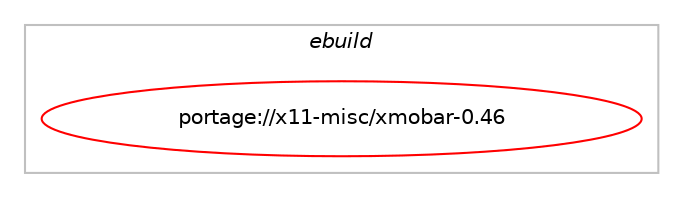 digraph prolog {

# *************
# Graph options
# *************

newrank=true;
concentrate=true;
compound=true;
graph [rankdir=LR,fontname=Helvetica,fontsize=10,ranksep=1.5];#, ranksep=2.5, nodesep=0.2];
edge  [arrowhead=vee];
node  [fontname=Helvetica,fontsize=10];

# **********
# The ebuild
# **********

subgraph cluster_leftcol {
color=gray;
label=<<i>ebuild</i>>;
id [label="portage://x11-misc/xmobar-0.46", color=red, width=4, href="../x11-misc/xmobar-0.46.svg"];
}

# ****************
# The dependencies
# ****************

subgraph cluster_midcol {
color=gray;
label=<<i>dependencies</i>>;
subgraph cluster_compile {
fillcolor="#eeeeee";
style=filled;
label=<<i>compile</i>>;
# *** BEGIN UNKNOWN DEPENDENCY TYPE (TODO) ***
# id -> equal(use_conditional_group(positive,alsa,portage://x11-misc/xmobar-0.46,[package_dependency(portage://x11-misc/xmobar-0.46,install,no,dev-haskell,alsa-core,greaterequal,[0.5,,,0.5],any_same_slot,[use(optenable(profile),none)]),package_dependency(portage://x11-misc/xmobar-0.46,install,no,dev-haskell,alsa-core,smaller,[0.6,,,0.6],any_same_slot,[use(optenable(profile),none)]),package_dependency(portage://x11-misc/xmobar-0.46,install,no,dev-haskell,alsa-mixer,greaterequal,[0.3,,,0.3],any_same_slot,[use(optenable(profile),none)]),package_dependency(portage://x11-misc/xmobar-0.46,install,no,dev-haskell,alsa-mixer,smaller,[0.4,,,0.4],any_same_slot,[use(optenable(profile),none)])]))
# *** END UNKNOWN DEPENDENCY TYPE (TODO) ***

# *** BEGIN UNKNOWN DEPENDENCY TYPE (TODO) ***
# id -> equal(use_conditional_group(positive,datezone,portage://x11-misc/xmobar-0.46,[package_dependency(portage://x11-misc/xmobar-0.46,install,no,dev-haskell,timezone-olson,greaterequal,[0.2,,,0.2],any_same_slot,[use(optenable(profile),none)]),package_dependency(portage://x11-misc/xmobar-0.46,install,no,dev-haskell,timezone-olson,smaller,[0.3,,,0.3],any_same_slot,[use(optenable(profile),none)]),package_dependency(portage://x11-misc/xmobar-0.46,install,no,dev-haskell,timezone-series,greaterequal,[0.1,,,0.1],any_same_slot,[use(optenable(profile),none)]),package_dependency(portage://x11-misc/xmobar-0.46,install,no,dev-haskell,timezone-series,smaller,[0.2,,,0.2],any_same_slot,[use(optenable(profile),none)])]))
# *** END UNKNOWN DEPENDENCY TYPE (TODO) ***

# *** BEGIN UNKNOWN DEPENDENCY TYPE (TODO) ***
# id -> equal(use_conditional_group(positive,dbus,portage://x11-misc/xmobar-0.46,[package_dependency(portage://x11-misc/xmobar-0.46,install,no,dev-haskell,dbus,greaterequal,[1,,,1],any_same_slot,[use(optenable(profile),none)])]))
# *** END UNKNOWN DEPENDENCY TYPE (TODO) ***

# *** BEGIN UNKNOWN DEPENDENCY TYPE (TODO) ***
# id -> equal(use_conditional_group(positive,hscolour,portage://x11-misc/xmobar-0.46,[package_dependency(portage://x11-misc/xmobar-0.46,install,no,dev-haskell,hscolour,none,[,,],[],[])]))
# *** END UNKNOWN DEPENDENCY TYPE (TODO) ***

# *** BEGIN UNKNOWN DEPENDENCY TYPE (TODO) ***
# id -> equal(use_conditional_group(positive,mpd,portage://x11-misc/xmobar-0.46,[package_dependency(portage://x11-misc/xmobar-0.46,install,no,dev-haskell,libmpd,greaterequal,[0.9.2.0,,,0.9.2.0],any_same_slot,[use(optenable(profile),none)])]))
# *** END UNKNOWN DEPENDENCY TYPE (TODO) ***

# *** BEGIN UNKNOWN DEPENDENCY TYPE (TODO) ***
# id -> equal(use_conditional_group(positive,mpris,portage://x11-misc/xmobar-0.46,[package_dependency(portage://x11-misc/xmobar-0.46,install,no,dev-haskell,dbus,greaterequal,[1,,,1],any_same_slot,[use(optenable(profile),none)])]))
# *** END UNKNOWN DEPENDENCY TYPE (TODO) ***

# *** BEGIN UNKNOWN DEPENDENCY TYPE (TODO) ***
# id -> equal(use_conditional_group(positive,test,portage://x11-misc/xmobar-0.46,[package_dependency(portage://x11-misc/xmobar-0.46,install,no,dev-haskell,hspec,greaterequal,[2,,,2],[],[]),package_dependency(portage://x11-misc/xmobar-0.46,install,no,dev-haskell,hspec,smaller,[3,,,3],[],[]),package_dependency(portage://x11-misc/xmobar-0.46,install,no,dev-haskell,temporary,none,[,,],[],[])]))
# *** END UNKNOWN DEPENDENCY TYPE (TODO) ***

# *** BEGIN UNKNOWN DEPENDENCY TYPE (TODO) ***
# id -> equal(use_conditional_group(positive,uvmeter,portage://x11-misc/xmobar-0.46,[package_dependency(portage://x11-misc/xmobar-0.46,install,no,dev-haskell,http-conduit,none,[,,],any_same_slot,[use(optenable(profile),none)]),package_dependency(portage://x11-misc/xmobar-0.46,install,no,dev-haskell,http-types,none,[,,],any_same_slot,[use(optenable(profile),none)])]))
# *** END UNKNOWN DEPENDENCY TYPE (TODO) ***

# *** BEGIN UNKNOWN DEPENDENCY TYPE (TODO) ***
# id -> equal(use_conditional_group(positive,weather,portage://x11-misc/xmobar-0.46,[package_dependency(portage://x11-misc/xmobar-0.46,install,no,dev-haskell,http-client-tls,none,[,,],any_same_slot,[use(optenable(profile),none)]),package_dependency(portage://x11-misc/xmobar-0.46,install,no,dev-haskell,http-conduit,none,[,,],any_same_slot,[use(optenable(profile),none)]),package_dependency(portage://x11-misc/xmobar-0.46,install,no,dev-haskell,http-types,none,[,,],any_same_slot,[use(optenable(profile),none)])]))
# *** END UNKNOWN DEPENDENCY TYPE (TODO) ***

# *** BEGIN UNKNOWN DEPENDENCY TYPE (TODO) ***
# id -> equal(use_conditional_group(positive,wifi,portage://x11-misc/xmobar-0.46,[package_dependency(portage://x11-misc/xmobar-0.46,install,no,dev-haskell,cereal,greaterequal,[0.5.8.1,,,0.5.8.1],any_same_slot,[use(optenable(profile),none)]),package_dependency(portage://x11-misc/xmobar-0.46,install,no,dev-haskell,netlink,greaterequal,[1.1.1.0,,,1.1.1.0],any_same_slot,[use(optenable(profile),none)])]))
# *** END UNKNOWN DEPENDENCY TYPE (TODO) ***

# *** BEGIN UNKNOWN DEPENDENCY TYPE (TODO) ***
# id -> equal(use_conditional_group(positive,xpm,portage://x11-misc/xmobar-0.46,[package_dependency(portage://x11-misc/xmobar-0.46,install,no,x11-libs,libXpm,none,[,,],[],[])]))
# *** END UNKNOWN DEPENDENCY TYPE (TODO) ***

# *** BEGIN UNKNOWN DEPENDENCY TYPE (TODO) ***
# id -> equal(use_conditional_group(positive,xrender,portage://x11-misc/xmobar-0.46,[package_dependency(portage://x11-misc/xmobar-0.46,install,no,dev-haskell,x11-xft,greaterequal,[0.2,,,0.2],any_same_slot,[use(optenable(profile),none)])]))
# *** END UNKNOWN DEPENDENCY TYPE (TODO) ***

# *** BEGIN UNKNOWN DEPENDENCY TYPE (TODO) ***
# id -> equal(package_dependency(portage://x11-misc/xmobar-0.46,install,no,dev-haskell,aeson,greaterequal,[1.4.7.1,,,1.4.7.1],any_same_slot,[use(optenable(profile),none)]))
# *** END UNKNOWN DEPENDENCY TYPE (TODO) ***

# *** BEGIN UNKNOWN DEPENDENCY TYPE (TODO) ***
# id -> equal(package_dependency(portage://x11-misc/xmobar-0.46,install,no,dev-haskell,async,none,[,,],any_same_slot,[use(optenable(profile),none)]))
# *** END UNKNOWN DEPENDENCY TYPE (TODO) ***

# *** BEGIN UNKNOWN DEPENDENCY TYPE (TODO) ***
# id -> equal(package_dependency(portage://x11-misc/xmobar-0.46,install,no,dev-haskell,cabal,greaterequal,[2.2.0.1,,,2.2.0.1],[],[]))
# *** END UNKNOWN DEPENDENCY TYPE (TODO) ***

# *** BEGIN UNKNOWN DEPENDENCY TYPE (TODO) ***
# id -> equal(package_dependency(portage://x11-misc/xmobar-0.46,install,no,dev-haskell,cairo,greaterequal,[0.13,,,0.13],any_same_slot,[use(optenable(profile),none)]))
# *** END UNKNOWN DEPENDENCY TYPE (TODO) ***

# *** BEGIN UNKNOWN DEPENDENCY TYPE (TODO) ***
# id -> equal(package_dependency(portage://x11-misc/xmobar-0.46,install,no,dev-haskell,colour,greaterequal,[2.3.6,,,2.3.6],any_same_slot,[use(optenable(profile),none)]))
# *** END UNKNOWN DEPENDENCY TYPE (TODO) ***

# *** BEGIN UNKNOWN DEPENDENCY TYPE (TODO) ***
# id -> equal(package_dependency(portage://x11-misc/xmobar-0.46,install,no,dev-haskell,extensible-exceptions,greaterequal,[0.1,,,0.1],any_same_slot,[use(optenable(profile),none)]))
# *** END UNKNOWN DEPENDENCY TYPE (TODO) ***

# *** BEGIN UNKNOWN DEPENDENCY TYPE (TODO) ***
# id -> equal(package_dependency(portage://x11-misc/xmobar-0.46,install,no,dev-haskell,extensible-exceptions,smaller,[0.2,,,0.2],any_same_slot,[use(optenable(profile),none)]))
# *** END UNKNOWN DEPENDENCY TYPE (TODO) ***

# *** BEGIN UNKNOWN DEPENDENCY TYPE (TODO) ***
# id -> equal(package_dependency(portage://x11-misc/xmobar-0.46,install,no,dev-haskell,hinotify,greaterequal,[0.3,,,0.3],any_same_slot,[use(optenable(profile),none)]))
# *** END UNKNOWN DEPENDENCY TYPE (TODO) ***

# *** BEGIN UNKNOWN DEPENDENCY TYPE (TODO) ***
# id -> equal(package_dependency(portage://x11-misc/xmobar-0.46,install,no,dev-haskell,hinotify,smaller,[0.5,,,0.5],any_same_slot,[use(optenable(profile),none)]))
# *** END UNKNOWN DEPENDENCY TYPE (TODO) ***

# *** BEGIN UNKNOWN DEPENDENCY TYPE (TODO) ***
# id -> equal(package_dependency(portage://x11-misc/xmobar-0.46,install,no,dev-haskell,old-locale,none,[,,],any_same_slot,[use(optenable(profile),none)]))
# *** END UNKNOWN DEPENDENCY TYPE (TODO) ***

# *** BEGIN UNKNOWN DEPENDENCY TYPE (TODO) ***
# id -> equal(package_dependency(portage://x11-misc/xmobar-0.46,install,no,dev-haskell,pango,greaterequal,[0.13,,,0.13],any_same_slot,[use(optenable(profile),none)]))
# *** END UNKNOWN DEPENDENCY TYPE (TODO) ***

# *** BEGIN UNKNOWN DEPENDENCY TYPE (TODO) ***
# id -> equal(package_dependency(portage://x11-misc/xmobar-0.46,install,no,dev-haskell,parsec-numbers,greaterequal,[0.1.0,,,0.1.0],any_same_slot,[use(optenable(profile),none)]))
# *** END UNKNOWN DEPENDENCY TYPE (TODO) ***

# *** BEGIN UNKNOWN DEPENDENCY TYPE (TODO) ***
# id -> equal(package_dependency(portage://x11-misc/xmobar-0.46,install,no,dev-haskell,regex-compat,none,[,,],any_same_slot,[use(optenable(profile),none)]))
# *** END UNKNOWN DEPENDENCY TYPE (TODO) ***

# *** BEGIN UNKNOWN DEPENDENCY TYPE (TODO) ***
# id -> equal(package_dependency(portage://x11-misc/xmobar-0.46,install,no,dev-haskell,stm,greaterequal,[2.3,,,2.3],any_same_slot,[use(optenable(profile),none)]))
# *** END UNKNOWN DEPENDENCY TYPE (TODO) ***

# *** BEGIN UNKNOWN DEPENDENCY TYPE (TODO) ***
# id -> equal(package_dependency(portage://x11-misc/xmobar-0.46,install,no,dev-haskell,stm,smaller,[2.6,,,2.6],any_same_slot,[use(optenable(profile),none)]))
# *** END UNKNOWN DEPENDENCY TYPE (TODO) ***

# *** BEGIN UNKNOWN DEPENDENCY TYPE (TODO) ***
# id -> equal(package_dependency(portage://x11-misc/xmobar-0.46,install,no,dev-haskell,utf8-string,greaterequal,[0.3,,,0.3],any_same_slot,[use(optenable(profile),none)]))
# *** END UNKNOWN DEPENDENCY TYPE (TODO) ***

# *** BEGIN UNKNOWN DEPENDENCY TYPE (TODO) ***
# id -> equal(package_dependency(portage://x11-misc/xmobar-0.46,install,no,dev-haskell,utf8-string,smaller,[1.1,,,1.1],any_same_slot,[use(optenable(profile),none)]))
# *** END UNKNOWN DEPENDENCY TYPE (TODO) ***

# *** BEGIN UNKNOWN DEPENDENCY TYPE (TODO) ***
# id -> equal(package_dependency(portage://x11-misc/xmobar-0.46,install,no,dev-haskell,x11,greaterequal,[1.6.1,,,1.6.1],any_same_slot,[use(optenable(profile),none)]))
# *** END UNKNOWN DEPENDENCY TYPE (TODO) ***

# *** BEGIN UNKNOWN DEPENDENCY TYPE (TODO) ***
# id -> equal(package_dependency(portage://x11-misc/xmobar-0.46,install,no,dev-lang,ghc,greaterequal,[8.4.3,,,8.4.3],any_same_slot,[]))
# *** END UNKNOWN DEPENDENCY TYPE (TODO) ***

# *** BEGIN UNKNOWN DEPENDENCY TYPE (TODO) ***
# id -> equal(package_dependency(portage://x11-misc/xmobar-0.46,install,no,x11-libs,libXrandr,none,[,,],[],[]))
# *** END UNKNOWN DEPENDENCY TYPE (TODO) ***

# *** BEGIN UNKNOWN DEPENDENCY TYPE (TODO) ***
# id -> equal(package_dependency(portage://x11-misc/xmobar-0.46,install,no,x11-libs,libXrender,none,[,,],[],[]))
# *** END UNKNOWN DEPENDENCY TYPE (TODO) ***

}
subgraph cluster_compileandrun {
fillcolor="#eeeeee";
style=filled;
label=<<i>compile and run</i>>;
}
subgraph cluster_run {
fillcolor="#eeeeee";
style=filled;
label=<<i>run</i>>;
# *** BEGIN UNKNOWN DEPENDENCY TYPE (TODO) ***
# id -> equal(use_conditional_group(positive,alsa,portage://x11-misc/xmobar-0.46,[package_dependency(portage://x11-misc/xmobar-0.46,run,no,dev-haskell,alsa-core,greaterequal,[0.5,,,0.5],any_same_slot,[use(optenable(profile),none)]),package_dependency(portage://x11-misc/xmobar-0.46,run,no,dev-haskell,alsa-core,smaller,[0.6,,,0.6],any_same_slot,[use(optenable(profile),none)]),package_dependency(portage://x11-misc/xmobar-0.46,run,no,dev-haskell,alsa-mixer,greaterequal,[0.3,,,0.3],any_same_slot,[use(optenable(profile),none)]),package_dependency(portage://x11-misc/xmobar-0.46,run,no,dev-haskell,alsa-mixer,smaller,[0.4,,,0.4],any_same_slot,[use(optenable(profile),none)])]))
# *** END UNKNOWN DEPENDENCY TYPE (TODO) ***

# *** BEGIN UNKNOWN DEPENDENCY TYPE (TODO) ***
# id -> equal(use_conditional_group(positive,datezone,portage://x11-misc/xmobar-0.46,[package_dependency(portage://x11-misc/xmobar-0.46,run,no,dev-haskell,timezone-olson,greaterequal,[0.2,,,0.2],any_same_slot,[use(optenable(profile),none)]),package_dependency(portage://x11-misc/xmobar-0.46,run,no,dev-haskell,timezone-olson,smaller,[0.3,,,0.3],any_same_slot,[use(optenable(profile),none)]),package_dependency(portage://x11-misc/xmobar-0.46,run,no,dev-haskell,timezone-series,greaterequal,[0.1,,,0.1],any_same_slot,[use(optenable(profile),none)]),package_dependency(portage://x11-misc/xmobar-0.46,run,no,dev-haskell,timezone-series,smaller,[0.2,,,0.2],any_same_slot,[use(optenable(profile),none)])]))
# *** END UNKNOWN DEPENDENCY TYPE (TODO) ***

# *** BEGIN UNKNOWN DEPENDENCY TYPE (TODO) ***
# id -> equal(use_conditional_group(positive,dbus,portage://x11-misc/xmobar-0.46,[package_dependency(portage://x11-misc/xmobar-0.46,run,no,dev-haskell,dbus,greaterequal,[1,,,1],any_same_slot,[use(optenable(profile),none)])]))
# *** END UNKNOWN DEPENDENCY TYPE (TODO) ***

# *** BEGIN UNKNOWN DEPENDENCY TYPE (TODO) ***
# id -> equal(use_conditional_group(positive,mpd,portage://x11-misc/xmobar-0.46,[package_dependency(portage://x11-misc/xmobar-0.46,run,no,dev-haskell,libmpd,greaterequal,[0.9.2.0,,,0.9.2.0],any_same_slot,[use(optenable(profile),none)])]))
# *** END UNKNOWN DEPENDENCY TYPE (TODO) ***

# *** BEGIN UNKNOWN DEPENDENCY TYPE (TODO) ***
# id -> equal(use_conditional_group(positive,mpris,portage://x11-misc/xmobar-0.46,[package_dependency(portage://x11-misc/xmobar-0.46,run,no,dev-haskell,dbus,greaterequal,[1,,,1],any_same_slot,[use(optenable(profile),none)])]))
# *** END UNKNOWN DEPENDENCY TYPE (TODO) ***

# *** BEGIN UNKNOWN DEPENDENCY TYPE (TODO) ***
# id -> equal(use_conditional_group(positive,uvmeter,portage://x11-misc/xmobar-0.46,[package_dependency(portage://x11-misc/xmobar-0.46,run,no,dev-haskell,http-conduit,none,[,,],any_same_slot,[use(optenable(profile),none)]),package_dependency(portage://x11-misc/xmobar-0.46,run,no,dev-haskell,http-types,none,[,,],any_same_slot,[use(optenable(profile),none)])]))
# *** END UNKNOWN DEPENDENCY TYPE (TODO) ***

# *** BEGIN UNKNOWN DEPENDENCY TYPE (TODO) ***
# id -> equal(use_conditional_group(positive,weather,portage://x11-misc/xmobar-0.46,[package_dependency(portage://x11-misc/xmobar-0.46,run,no,dev-haskell,http-client-tls,none,[,,],any_same_slot,[use(optenable(profile),none)]),package_dependency(portage://x11-misc/xmobar-0.46,run,no,dev-haskell,http-conduit,none,[,,],any_same_slot,[use(optenable(profile),none)]),package_dependency(portage://x11-misc/xmobar-0.46,run,no,dev-haskell,http-types,none,[,,],any_same_slot,[use(optenable(profile),none)])]))
# *** END UNKNOWN DEPENDENCY TYPE (TODO) ***

# *** BEGIN UNKNOWN DEPENDENCY TYPE (TODO) ***
# id -> equal(use_conditional_group(positive,wifi,portage://x11-misc/xmobar-0.46,[package_dependency(portage://x11-misc/xmobar-0.46,run,no,dev-haskell,cereal,greaterequal,[0.5.8.1,,,0.5.8.1],any_same_slot,[use(optenable(profile),none)]),package_dependency(portage://x11-misc/xmobar-0.46,run,no,dev-haskell,netlink,greaterequal,[1.1.1.0,,,1.1.1.0],any_same_slot,[use(optenable(profile),none)])]))
# *** END UNKNOWN DEPENDENCY TYPE (TODO) ***

# *** BEGIN UNKNOWN DEPENDENCY TYPE (TODO) ***
# id -> equal(use_conditional_group(positive,xpm,portage://x11-misc/xmobar-0.46,[package_dependency(portage://x11-misc/xmobar-0.46,run,no,x11-libs,libXpm,none,[,,],[],[])]))
# *** END UNKNOWN DEPENDENCY TYPE (TODO) ***

# *** BEGIN UNKNOWN DEPENDENCY TYPE (TODO) ***
# id -> equal(use_conditional_group(positive,xrender,portage://x11-misc/xmobar-0.46,[package_dependency(portage://x11-misc/xmobar-0.46,run,no,dev-haskell,x11-xft,greaterequal,[0.2,,,0.2],any_same_slot,[use(optenable(profile),none)])]))
# *** END UNKNOWN DEPENDENCY TYPE (TODO) ***

# *** BEGIN UNKNOWN DEPENDENCY TYPE (TODO) ***
# id -> equal(package_dependency(portage://x11-misc/xmobar-0.46,run,no,dev-haskell,aeson,greaterequal,[1.4.7.1,,,1.4.7.1],any_same_slot,[use(optenable(profile),none)]))
# *** END UNKNOWN DEPENDENCY TYPE (TODO) ***

# *** BEGIN UNKNOWN DEPENDENCY TYPE (TODO) ***
# id -> equal(package_dependency(portage://x11-misc/xmobar-0.46,run,no,dev-haskell,async,none,[,,],any_same_slot,[use(optenable(profile),none)]))
# *** END UNKNOWN DEPENDENCY TYPE (TODO) ***

# *** BEGIN UNKNOWN DEPENDENCY TYPE (TODO) ***
# id -> equal(package_dependency(portage://x11-misc/xmobar-0.46,run,no,dev-haskell,cairo,greaterequal,[0.13,,,0.13],any_same_slot,[use(optenable(profile),none)]))
# *** END UNKNOWN DEPENDENCY TYPE (TODO) ***

# *** BEGIN UNKNOWN DEPENDENCY TYPE (TODO) ***
# id -> equal(package_dependency(portage://x11-misc/xmobar-0.46,run,no,dev-haskell,colour,greaterequal,[2.3.6,,,2.3.6],any_same_slot,[use(optenable(profile),none)]))
# *** END UNKNOWN DEPENDENCY TYPE (TODO) ***

# *** BEGIN UNKNOWN DEPENDENCY TYPE (TODO) ***
# id -> equal(package_dependency(portage://x11-misc/xmobar-0.46,run,no,dev-haskell,extensible-exceptions,greaterequal,[0.1,,,0.1],any_same_slot,[use(optenable(profile),none)]))
# *** END UNKNOWN DEPENDENCY TYPE (TODO) ***

# *** BEGIN UNKNOWN DEPENDENCY TYPE (TODO) ***
# id -> equal(package_dependency(portage://x11-misc/xmobar-0.46,run,no,dev-haskell,extensible-exceptions,smaller,[0.2,,,0.2],any_same_slot,[use(optenable(profile),none)]))
# *** END UNKNOWN DEPENDENCY TYPE (TODO) ***

# *** BEGIN UNKNOWN DEPENDENCY TYPE (TODO) ***
# id -> equal(package_dependency(portage://x11-misc/xmobar-0.46,run,no,dev-haskell,hinotify,greaterequal,[0.3,,,0.3],any_same_slot,[use(optenable(profile),none)]))
# *** END UNKNOWN DEPENDENCY TYPE (TODO) ***

# *** BEGIN UNKNOWN DEPENDENCY TYPE (TODO) ***
# id -> equal(package_dependency(portage://x11-misc/xmobar-0.46,run,no,dev-haskell,hinotify,smaller,[0.5,,,0.5],any_same_slot,[use(optenable(profile),none)]))
# *** END UNKNOWN DEPENDENCY TYPE (TODO) ***

# *** BEGIN UNKNOWN DEPENDENCY TYPE (TODO) ***
# id -> equal(package_dependency(portage://x11-misc/xmobar-0.46,run,no,dev-haskell,old-locale,none,[,,],any_same_slot,[use(optenable(profile),none)]))
# *** END UNKNOWN DEPENDENCY TYPE (TODO) ***

# *** BEGIN UNKNOWN DEPENDENCY TYPE (TODO) ***
# id -> equal(package_dependency(portage://x11-misc/xmobar-0.46,run,no,dev-haskell,pango,greaterequal,[0.13,,,0.13],any_same_slot,[use(optenable(profile),none)]))
# *** END UNKNOWN DEPENDENCY TYPE (TODO) ***

# *** BEGIN UNKNOWN DEPENDENCY TYPE (TODO) ***
# id -> equal(package_dependency(portage://x11-misc/xmobar-0.46,run,no,dev-haskell,parsec-numbers,greaterequal,[0.1.0,,,0.1.0],any_same_slot,[use(optenable(profile),none)]))
# *** END UNKNOWN DEPENDENCY TYPE (TODO) ***

# *** BEGIN UNKNOWN DEPENDENCY TYPE (TODO) ***
# id -> equal(package_dependency(portage://x11-misc/xmobar-0.46,run,no,dev-haskell,regex-compat,none,[,,],any_same_slot,[use(optenable(profile),none)]))
# *** END UNKNOWN DEPENDENCY TYPE (TODO) ***

# *** BEGIN UNKNOWN DEPENDENCY TYPE (TODO) ***
# id -> equal(package_dependency(portage://x11-misc/xmobar-0.46,run,no,dev-haskell,stm,greaterequal,[2.3,,,2.3],any_same_slot,[use(optenable(profile),none)]))
# *** END UNKNOWN DEPENDENCY TYPE (TODO) ***

# *** BEGIN UNKNOWN DEPENDENCY TYPE (TODO) ***
# id -> equal(package_dependency(portage://x11-misc/xmobar-0.46,run,no,dev-haskell,stm,smaller,[2.6,,,2.6],any_same_slot,[use(optenable(profile),none)]))
# *** END UNKNOWN DEPENDENCY TYPE (TODO) ***

# *** BEGIN UNKNOWN DEPENDENCY TYPE (TODO) ***
# id -> equal(package_dependency(portage://x11-misc/xmobar-0.46,run,no,dev-haskell,utf8-string,greaterequal,[0.3,,,0.3],any_same_slot,[use(optenable(profile),none)]))
# *** END UNKNOWN DEPENDENCY TYPE (TODO) ***

# *** BEGIN UNKNOWN DEPENDENCY TYPE (TODO) ***
# id -> equal(package_dependency(portage://x11-misc/xmobar-0.46,run,no,dev-haskell,utf8-string,smaller,[1.1,,,1.1],any_same_slot,[use(optenable(profile),none)]))
# *** END UNKNOWN DEPENDENCY TYPE (TODO) ***

# *** BEGIN UNKNOWN DEPENDENCY TYPE (TODO) ***
# id -> equal(package_dependency(portage://x11-misc/xmobar-0.46,run,no,dev-haskell,x11,greaterequal,[1.6.1,,,1.6.1],any_same_slot,[use(optenable(profile),none)]))
# *** END UNKNOWN DEPENDENCY TYPE (TODO) ***

# *** BEGIN UNKNOWN DEPENDENCY TYPE (TODO) ***
# id -> equal(package_dependency(portage://x11-misc/xmobar-0.46,run,no,dev-lang,ghc,greaterequal,[8.4.3,,,8.4.3],any_same_slot,[]))
# *** END UNKNOWN DEPENDENCY TYPE (TODO) ***

# *** BEGIN UNKNOWN DEPENDENCY TYPE (TODO) ***
# id -> equal(package_dependency(portage://x11-misc/xmobar-0.46,run,no,dev-lang,ghc,none,[,,],any_same_slot,[use(optenable(profile),none)]))
# *** END UNKNOWN DEPENDENCY TYPE (TODO) ***

# *** BEGIN UNKNOWN DEPENDENCY TYPE (TODO) ***
# id -> equal(package_dependency(portage://x11-misc/xmobar-0.46,run,no,x11-libs,libXrandr,none,[,,],[],[]))
# *** END UNKNOWN DEPENDENCY TYPE (TODO) ***

# *** BEGIN UNKNOWN DEPENDENCY TYPE (TODO) ***
# id -> equal(package_dependency(portage://x11-misc/xmobar-0.46,run,no,x11-libs,libXrender,none,[,,],[],[]))
# *** END UNKNOWN DEPENDENCY TYPE (TODO) ***

}
}

# **************
# The candidates
# **************

subgraph cluster_choices {
rank=same;
color=gray;
label=<<i>candidates</i>>;

}

}

